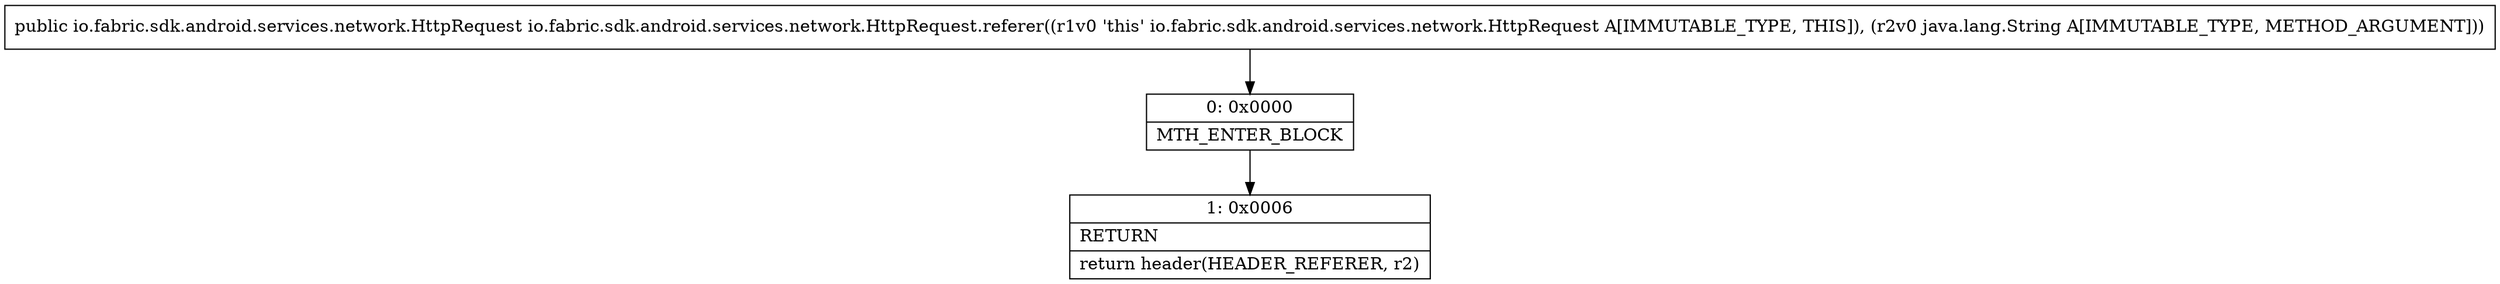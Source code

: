 digraph "CFG forio.fabric.sdk.android.services.network.HttpRequest.referer(Ljava\/lang\/String;)Lio\/fabric\/sdk\/android\/services\/network\/HttpRequest;" {
Node_0 [shape=record,label="{0\:\ 0x0000|MTH_ENTER_BLOCK\l}"];
Node_1 [shape=record,label="{1\:\ 0x0006|RETURN\l|return header(HEADER_REFERER, r2)\l}"];
MethodNode[shape=record,label="{public io.fabric.sdk.android.services.network.HttpRequest io.fabric.sdk.android.services.network.HttpRequest.referer((r1v0 'this' io.fabric.sdk.android.services.network.HttpRequest A[IMMUTABLE_TYPE, THIS]), (r2v0 java.lang.String A[IMMUTABLE_TYPE, METHOD_ARGUMENT])) }"];
MethodNode -> Node_0;
Node_0 -> Node_1;
}

